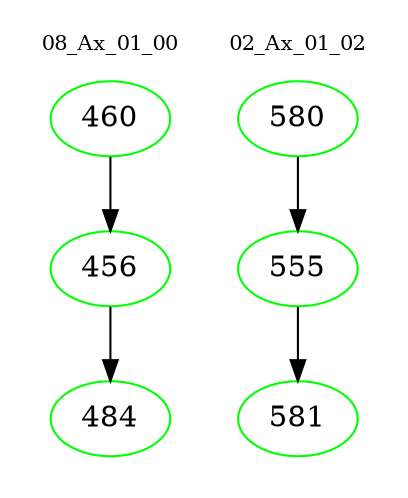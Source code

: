 digraph{
subgraph cluster_0 {
color = white
label = "08_Ax_01_00";
fontsize=10;
T0_460 [label="460", color="green"]
T0_460 -> T0_456 [color="black"]
T0_456 [label="456", color="green"]
T0_456 -> T0_484 [color="black"]
T0_484 [label="484", color="green"]
}
subgraph cluster_1 {
color = white
label = "02_Ax_01_02";
fontsize=10;
T1_580 [label="580", color="green"]
T1_580 -> T1_555 [color="black"]
T1_555 [label="555", color="green"]
T1_555 -> T1_581 [color="black"]
T1_581 [label="581", color="green"]
}
}
